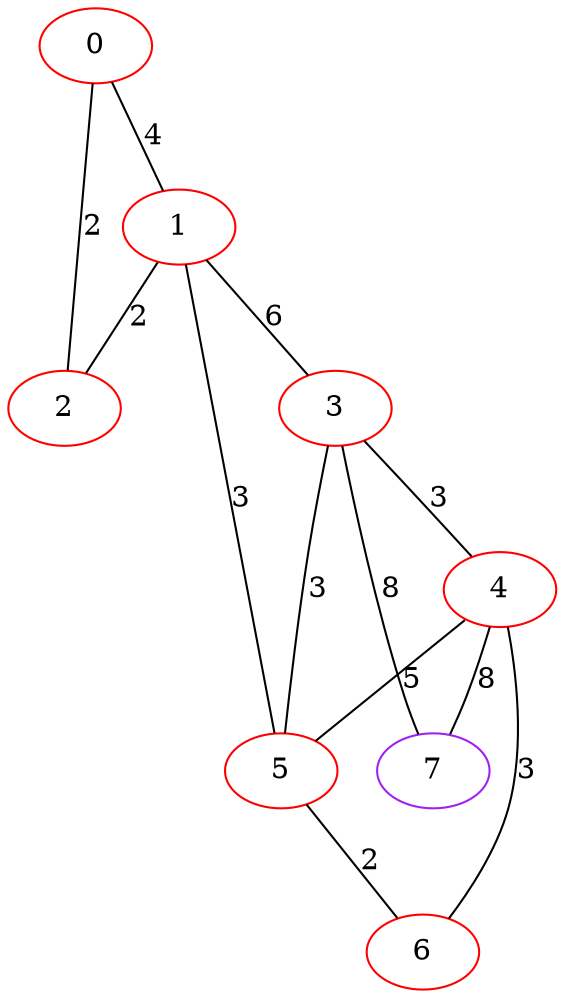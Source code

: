 graph "" {
0 [color=red, weight=1];
1 [color=red, weight=1];
2 [color=red, weight=1];
3 [color=red, weight=1];
4 [color=red, weight=1];
5 [color=red, weight=1];
6 [color=red, weight=1];
7 [color=purple, weight=4];
0 -- 1  [key=0, label=4];
0 -- 2  [key=0, label=2];
1 -- 2  [key=0, label=2];
1 -- 3  [key=0, label=6];
1 -- 5  [key=0, label=3];
3 -- 4  [key=0, label=3];
3 -- 5  [key=0, label=3];
3 -- 7  [key=0, label=8];
4 -- 5  [key=0, label=5];
4 -- 6  [key=0, label=3];
4 -- 7  [key=0, label=8];
5 -- 6  [key=0, label=2];
}
